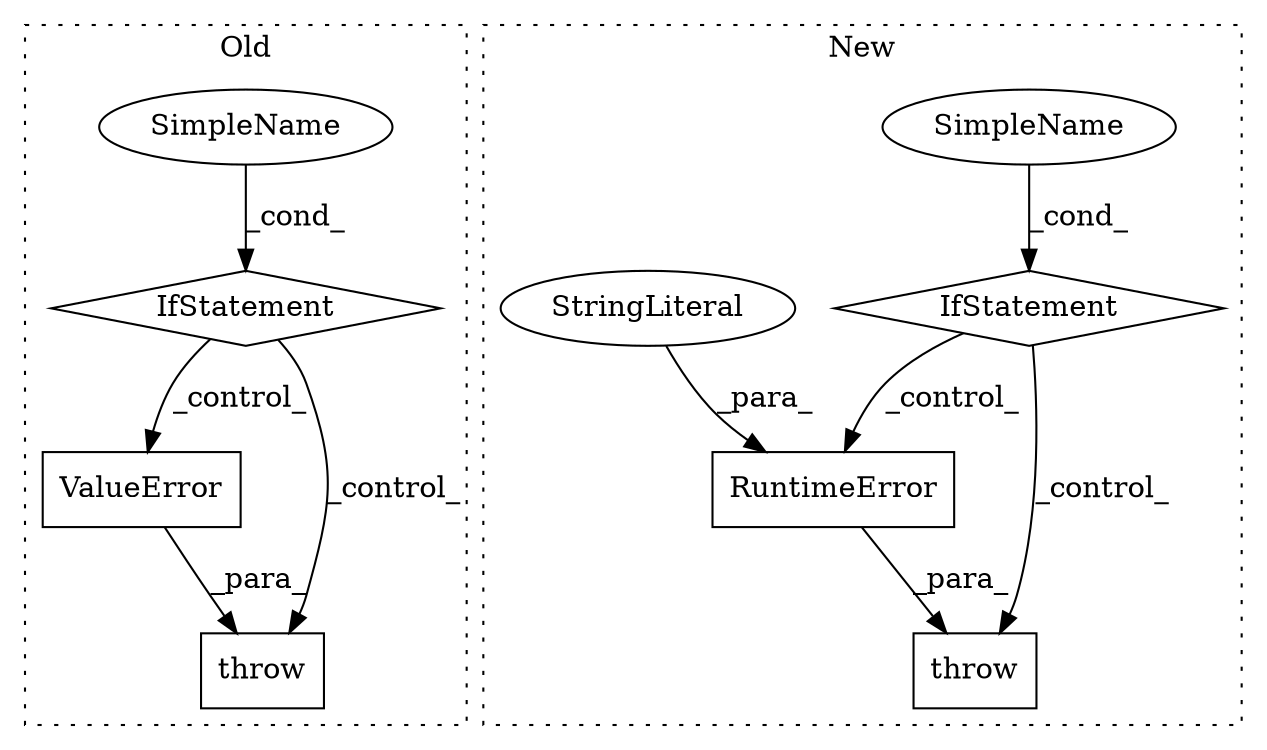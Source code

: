digraph G {
subgraph cluster0 {
1 [label="ValueError" a="32" s="3986,4064" l="11,1" shape="box"];
4 [label="throw" a="53" s="3980" l="6" shape="box"];
7 [label="SimpleName" a="42" s="" l="" shape="ellipse"];
8 [label="IfStatement" a="25" s="3917,3970" l="4,2" shape="diamond"];
label = "Old";
style="dotted";
}
subgraph cluster1 {
2 [label="RuntimeError" a="32" s="5375,5431" l="13,1" shape="box"];
3 [label="throw" a="53" s="5369" l="6" shape="box"];
5 [label="SimpleName" a="42" s="5348" l="11" shape="ellipse"];
6 [label="IfStatement" a="25" s="5344,5359" l="4,2" shape="diamond"];
9 [label="StringLiteral" a="45" s="5388" l="43" shape="ellipse"];
label = "New";
style="dotted";
}
1 -> 4 [label="_para_"];
2 -> 3 [label="_para_"];
5 -> 6 [label="_cond_"];
6 -> 2 [label="_control_"];
6 -> 3 [label="_control_"];
7 -> 8 [label="_cond_"];
8 -> 1 [label="_control_"];
8 -> 4 [label="_control_"];
9 -> 2 [label="_para_"];
}